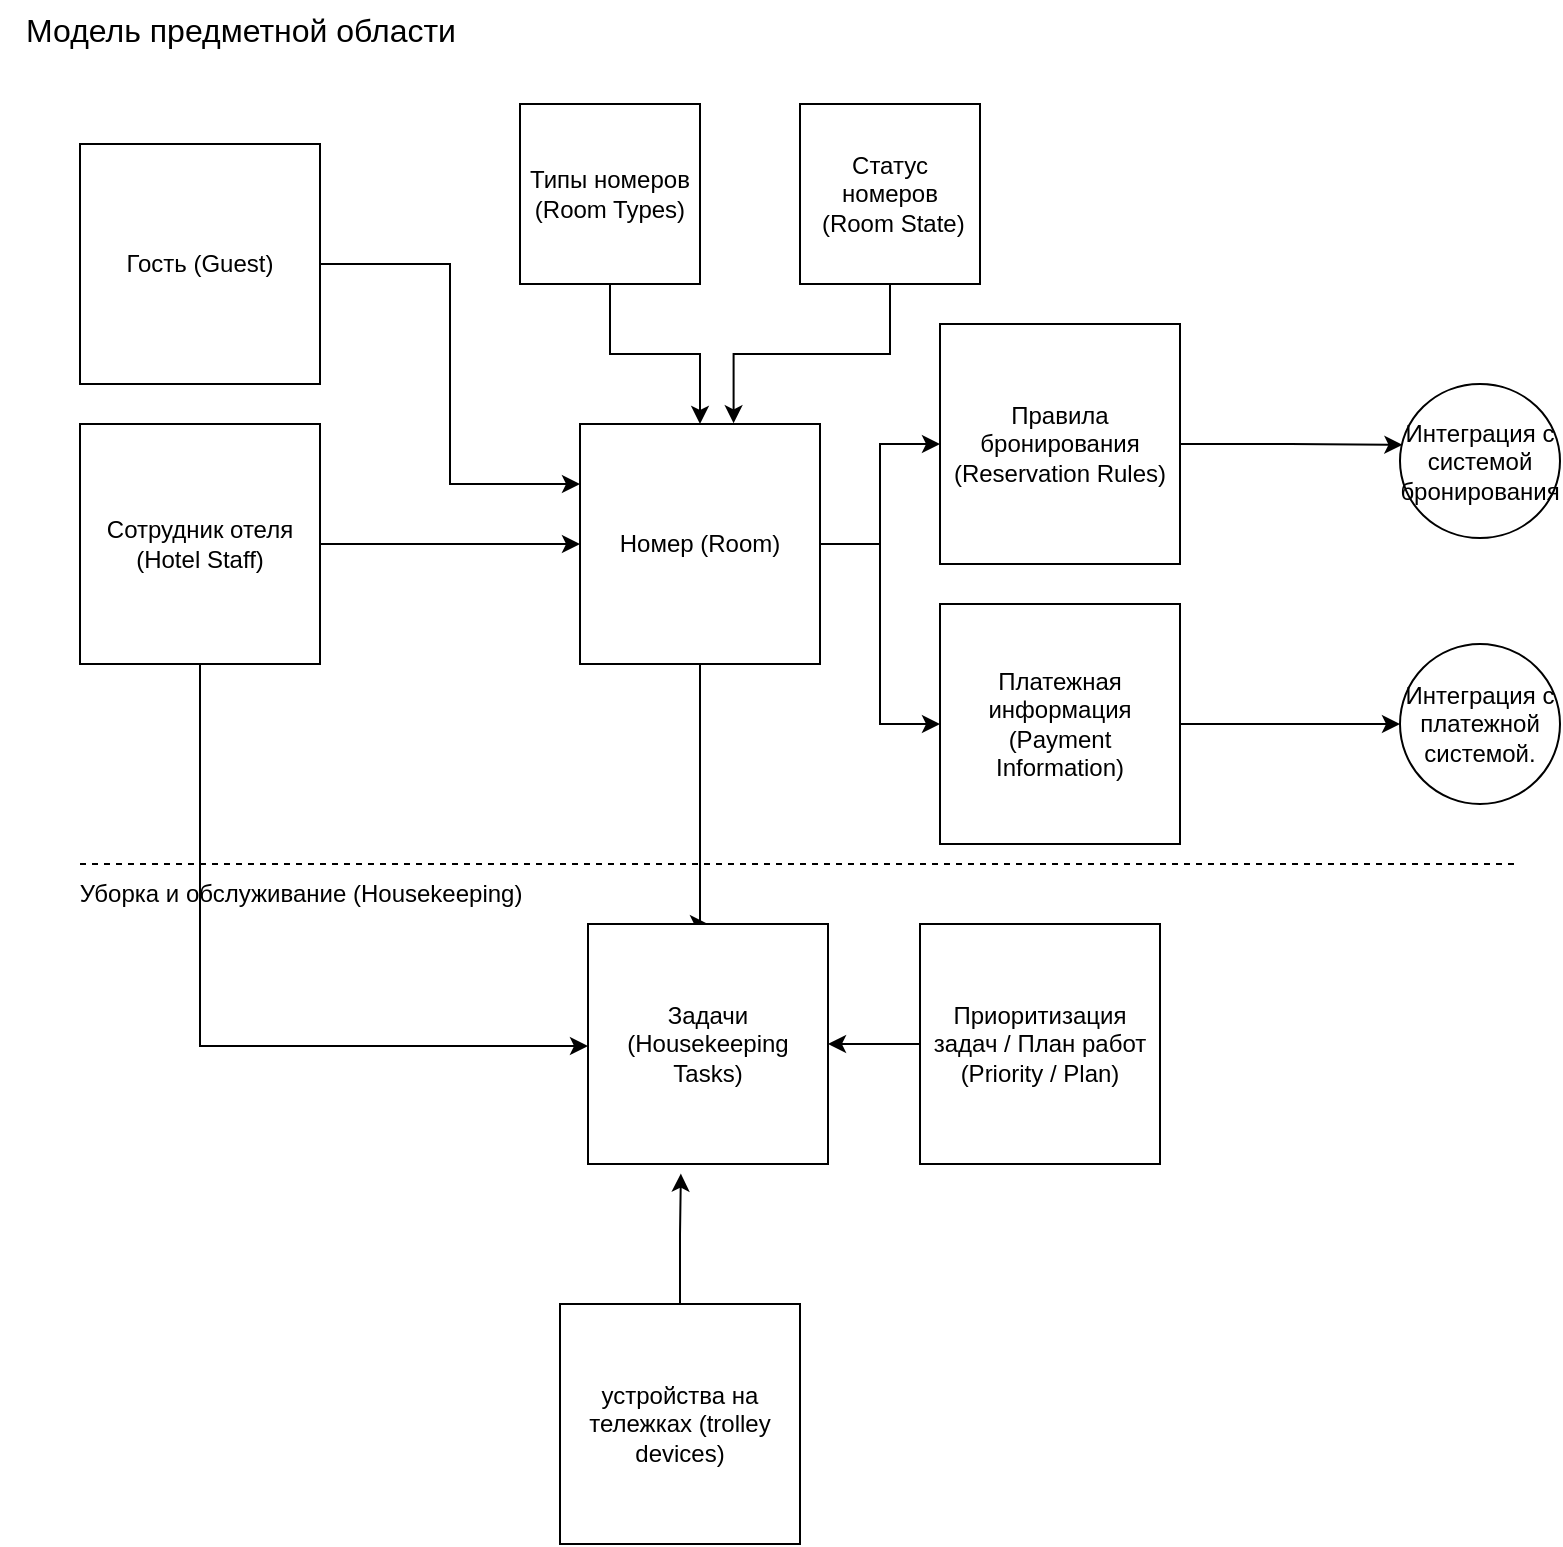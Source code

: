 <mxfile version="21.6.6" type="device">
  <diagram id="prtHgNgQTEPvFCAcTncT" name="Page-1">
    <mxGraphModel dx="996" dy="549" grid="1" gridSize="10" guides="1" tooltips="1" connect="1" arrows="1" fold="1" page="1" pageScale="1" pageWidth="827" pageHeight="1169" math="0" shadow="0">
      <root>
        <mxCell id="0" />
        <mxCell id="1" parent="0" />
        <mxCell id="nMokIZjZC6wRx67IndkM-13" style="edgeStyle=orthogonalEdgeStyle;rounded=0;orthogonalLoop=1;jettySize=auto;html=1;entryX=0;entryY=0.25;entryDx=0;entryDy=0;" parent="1" source="nMokIZjZC6wRx67IndkM-1" target="nMokIZjZC6wRx67IndkM-3" edge="1">
          <mxGeometry relative="1" as="geometry" />
        </mxCell>
        <mxCell id="nMokIZjZC6wRx67IndkM-1" value="Гость (Guest)" style="whiteSpace=wrap;html=1;aspect=fixed;" parent="1" vertex="1">
          <mxGeometry x="40" y="80" width="120" height="120" as="geometry" />
        </mxCell>
        <mxCell id="nMokIZjZC6wRx67IndkM-14" style="edgeStyle=orthogonalEdgeStyle;rounded=0;orthogonalLoop=1;jettySize=auto;html=1;entryX=0;entryY=0.5;entryDx=0;entryDy=0;" parent="1" source="nMokIZjZC6wRx67IndkM-2" target="nMokIZjZC6wRx67IndkM-3" edge="1">
          <mxGeometry relative="1" as="geometry" />
        </mxCell>
        <mxCell id="nMokIZjZC6wRx67IndkM-17" style="edgeStyle=orthogonalEdgeStyle;rounded=0;orthogonalLoop=1;jettySize=auto;html=1;entryX=0;entryY=0.75;entryDx=0;entryDy=0;" parent="1" edge="1">
          <mxGeometry relative="1" as="geometry">
            <mxPoint x="100" y="311" as="sourcePoint" />
            <mxPoint x="294" y="531" as="targetPoint" />
            <Array as="points">
              <mxPoint x="100" y="531" />
            </Array>
          </mxGeometry>
        </mxCell>
        <mxCell id="nMokIZjZC6wRx67IndkM-2" value="Сотрудник отеля (Hotel Staff)" style="whiteSpace=wrap;html=1;aspect=fixed;" parent="1" vertex="1">
          <mxGeometry x="40" y="220" width="120" height="120" as="geometry" />
        </mxCell>
        <mxCell id="nMokIZjZC6wRx67IndkM-18" style="edgeStyle=orthogonalEdgeStyle;rounded=0;orthogonalLoop=1;jettySize=auto;html=1;exitX=0.5;exitY=1;exitDx=0;exitDy=0;entryX=0.5;entryY=0;entryDx=0;entryDy=0;" parent="1" source="nMokIZjZC6wRx67IndkM-3" target="nMokIZjZC6wRx67IndkM-10" edge="1">
          <mxGeometry relative="1" as="geometry">
            <Array as="points">
              <mxPoint x="350" y="470" />
            </Array>
          </mxGeometry>
        </mxCell>
        <mxCell id="nMokIZjZC6wRx67IndkM-21" style="edgeStyle=orthogonalEdgeStyle;rounded=0;orthogonalLoop=1;jettySize=auto;html=1;exitX=1;exitY=0.5;exitDx=0;exitDy=0;" parent="1" source="nMokIZjZC6wRx67IndkM-3" target="nMokIZjZC6wRx67IndkM-6" edge="1">
          <mxGeometry relative="1" as="geometry" />
        </mxCell>
        <mxCell id="nMokIZjZC6wRx67IndkM-22" style="edgeStyle=orthogonalEdgeStyle;rounded=0;orthogonalLoop=1;jettySize=auto;html=1;exitX=1;exitY=0.5;exitDx=0;exitDy=0;entryX=0;entryY=0.5;entryDx=0;entryDy=0;" parent="1" source="nMokIZjZC6wRx67IndkM-3" target="nMokIZjZC6wRx67IndkM-7" edge="1">
          <mxGeometry relative="1" as="geometry" />
        </mxCell>
        <mxCell id="nMokIZjZC6wRx67IndkM-3" value="Номер (Room)" style="whiteSpace=wrap;html=1;aspect=fixed;" parent="1" vertex="1">
          <mxGeometry x="290" y="220" width="120" height="120" as="geometry" />
        </mxCell>
        <mxCell id="nMokIZjZC6wRx67IndkM-28" style="edgeStyle=orthogonalEdgeStyle;rounded=0;orthogonalLoop=1;jettySize=auto;html=1;entryX=1;entryY=0.5;entryDx=0;entryDy=0;" parent="1" source="nMokIZjZC6wRx67IndkM-4" target="nMokIZjZC6wRx67IndkM-10" edge="1">
          <mxGeometry relative="1" as="geometry" />
        </mxCell>
        <mxCell id="nMokIZjZC6wRx67IndkM-4" value="Приоритизация задач / План работ (Priority / Plan)" style="whiteSpace=wrap;html=1;aspect=fixed;" parent="1" vertex="1">
          <mxGeometry x="460" y="470" width="120" height="120" as="geometry" />
        </mxCell>
        <mxCell id="nMokIZjZC6wRx67IndkM-12" style="edgeStyle=orthogonalEdgeStyle;rounded=0;orthogonalLoop=1;jettySize=auto;html=1;" parent="1" source="nMokIZjZC6wRx67IndkM-5" target="nMokIZjZC6wRx67IndkM-3" edge="1">
          <mxGeometry relative="1" as="geometry" />
        </mxCell>
        <mxCell id="nMokIZjZC6wRx67IndkM-5" value="Типы номеров (Room Types)" style="whiteSpace=wrap;html=1;aspect=fixed;" parent="1" vertex="1">
          <mxGeometry x="260" y="60" width="90" height="90" as="geometry" />
        </mxCell>
        <mxCell id="nMokIZjZC6wRx67IndkM-25" style="edgeStyle=orthogonalEdgeStyle;rounded=0;orthogonalLoop=1;jettySize=auto;html=1;exitX=1;exitY=0.5;exitDx=0;exitDy=0;" parent="1" source="nMokIZjZC6wRx67IndkM-6" target="nMokIZjZC6wRx67IndkM-24" edge="1">
          <mxGeometry relative="1" as="geometry" />
        </mxCell>
        <mxCell id="nMokIZjZC6wRx67IndkM-6" value="Платежная информация (Payment Information)" style="whiteSpace=wrap;html=1;aspect=fixed;" parent="1" vertex="1">
          <mxGeometry x="470" y="310" width="120" height="120" as="geometry" />
        </mxCell>
        <mxCell id="nMokIZjZC6wRx67IndkM-26" style="edgeStyle=orthogonalEdgeStyle;rounded=0;orthogonalLoop=1;jettySize=auto;html=1;exitX=1;exitY=0.5;exitDx=0;exitDy=0;entryX=0.015;entryY=0.395;entryDx=0;entryDy=0;entryPerimeter=0;" parent="1" source="nMokIZjZC6wRx67IndkM-7" target="nMokIZjZC6wRx67IndkM-23" edge="1">
          <mxGeometry relative="1" as="geometry" />
        </mxCell>
        <mxCell id="nMokIZjZC6wRx67IndkM-7" value="Правила бронирования (Reservation Rules)" style="whiteSpace=wrap;html=1;aspect=fixed;" parent="1" vertex="1">
          <mxGeometry x="470" y="170" width="120" height="120" as="geometry" />
        </mxCell>
        <mxCell id="nMokIZjZC6wRx67IndkM-20" style="edgeStyle=orthogonalEdgeStyle;rounded=0;orthogonalLoop=1;jettySize=auto;html=1;exitX=0.5;exitY=0;exitDx=0;exitDy=0;entryX=0.387;entryY=1.04;entryDx=0;entryDy=0;entryPerimeter=0;" parent="1" source="nMokIZjZC6wRx67IndkM-9" target="nMokIZjZC6wRx67IndkM-10" edge="1">
          <mxGeometry relative="1" as="geometry" />
        </mxCell>
        <mxCell id="nMokIZjZC6wRx67IndkM-9" value="устройства на тележках (trolley devices)" style="whiteSpace=wrap;html=1;aspect=fixed;" parent="1" vertex="1">
          <mxGeometry x="280" y="660" width="120" height="120" as="geometry" />
        </mxCell>
        <mxCell id="nMokIZjZC6wRx67IndkM-10" value="Задачи (Housekeeping Tasks)" style="whiteSpace=wrap;html=1;aspect=fixed;" parent="1" vertex="1">
          <mxGeometry x="294" y="470" width="120" height="120" as="geometry" />
        </mxCell>
        <mxCell id="nMokIZjZC6wRx67IndkM-19" style="edgeStyle=orthogonalEdgeStyle;rounded=0;orthogonalLoop=1;jettySize=auto;html=1;entryX=0.64;entryY=-0.003;entryDx=0;entryDy=0;entryPerimeter=0;" parent="1" source="nMokIZjZC6wRx67IndkM-11" target="nMokIZjZC6wRx67IndkM-3" edge="1">
          <mxGeometry relative="1" as="geometry" />
        </mxCell>
        <mxCell id="nMokIZjZC6wRx67IndkM-11" value="Статус номеров&lt;br&gt;&amp;nbsp;(Room State)" style="whiteSpace=wrap;html=1;aspect=fixed;" parent="1" vertex="1">
          <mxGeometry x="400" y="60" width="90" height="90" as="geometry" />
        </mxCell>
        <mxCell id="nMokIZjZC6wRx67IndkM-15" value="" style="endArrow=none;dashed=1;html=1;rounded=0;" parent="1" edge="1">
          <mxGeometry width="50" height="50" relative="1" as="geometry">
            <mxPoint x="40" y="440" as="sourcePoint" />
            <mxPoint x="760" y="440" as="targetPoint" />
          </mxGeometry>
        </mxCell>
        <mxCell id="nMokIZjZC6wRx67IndkM-16" value="Уборка и обслуживание (Housekeeping)" style="text;html=1;align=center;verticalAlign=middle;resizable=0;points=[];autosize=1;strokeColor=none;fillColor=none;" parent="1" vertex="1">
          <mxGeometry x="30" y="440" width="240" height="30" as="geometry" />
        </mxCell>
        <mxCell id="nMokIZjZC6wRx67IndkM-23" value="Интеграция с системой бронирования" style="ellipse;whiteSpace=wrap;html=1;aspect=fixed;" parent="1" vertex="1">
          <mxGeometry x="700" y="200" width="80" height="77" as="geometry" />
        </mxCell>
        <mxCell id="nMokIZjZC6wRx67IndkM-24" value="Интеграция с платежной системой." style="ellipse;whiteSpace=wrap;html=1;aspect=fixed;" parent="1" vertex="1">
          <mxGeometry x="700" y="330" width="80" height="80" as="geometry" />
        </mxCell>
        <mxCell id="N4dMJ0TOGq-llmKJ6ywY-2" value="Модель предметной области" style="text;html=1;align=center;verticalAlign=middle;resizable=0;points=[];autosize=1;strokeColor=none;fillColor=none;fontSize=16;" vertex="1" parent="1">
          <mxGeometry y="8" width="240" height="30" as="geometry" />
        </mxCell>
      </root>
    </mxGraphModel>
  </diagram>
</mxfile>
